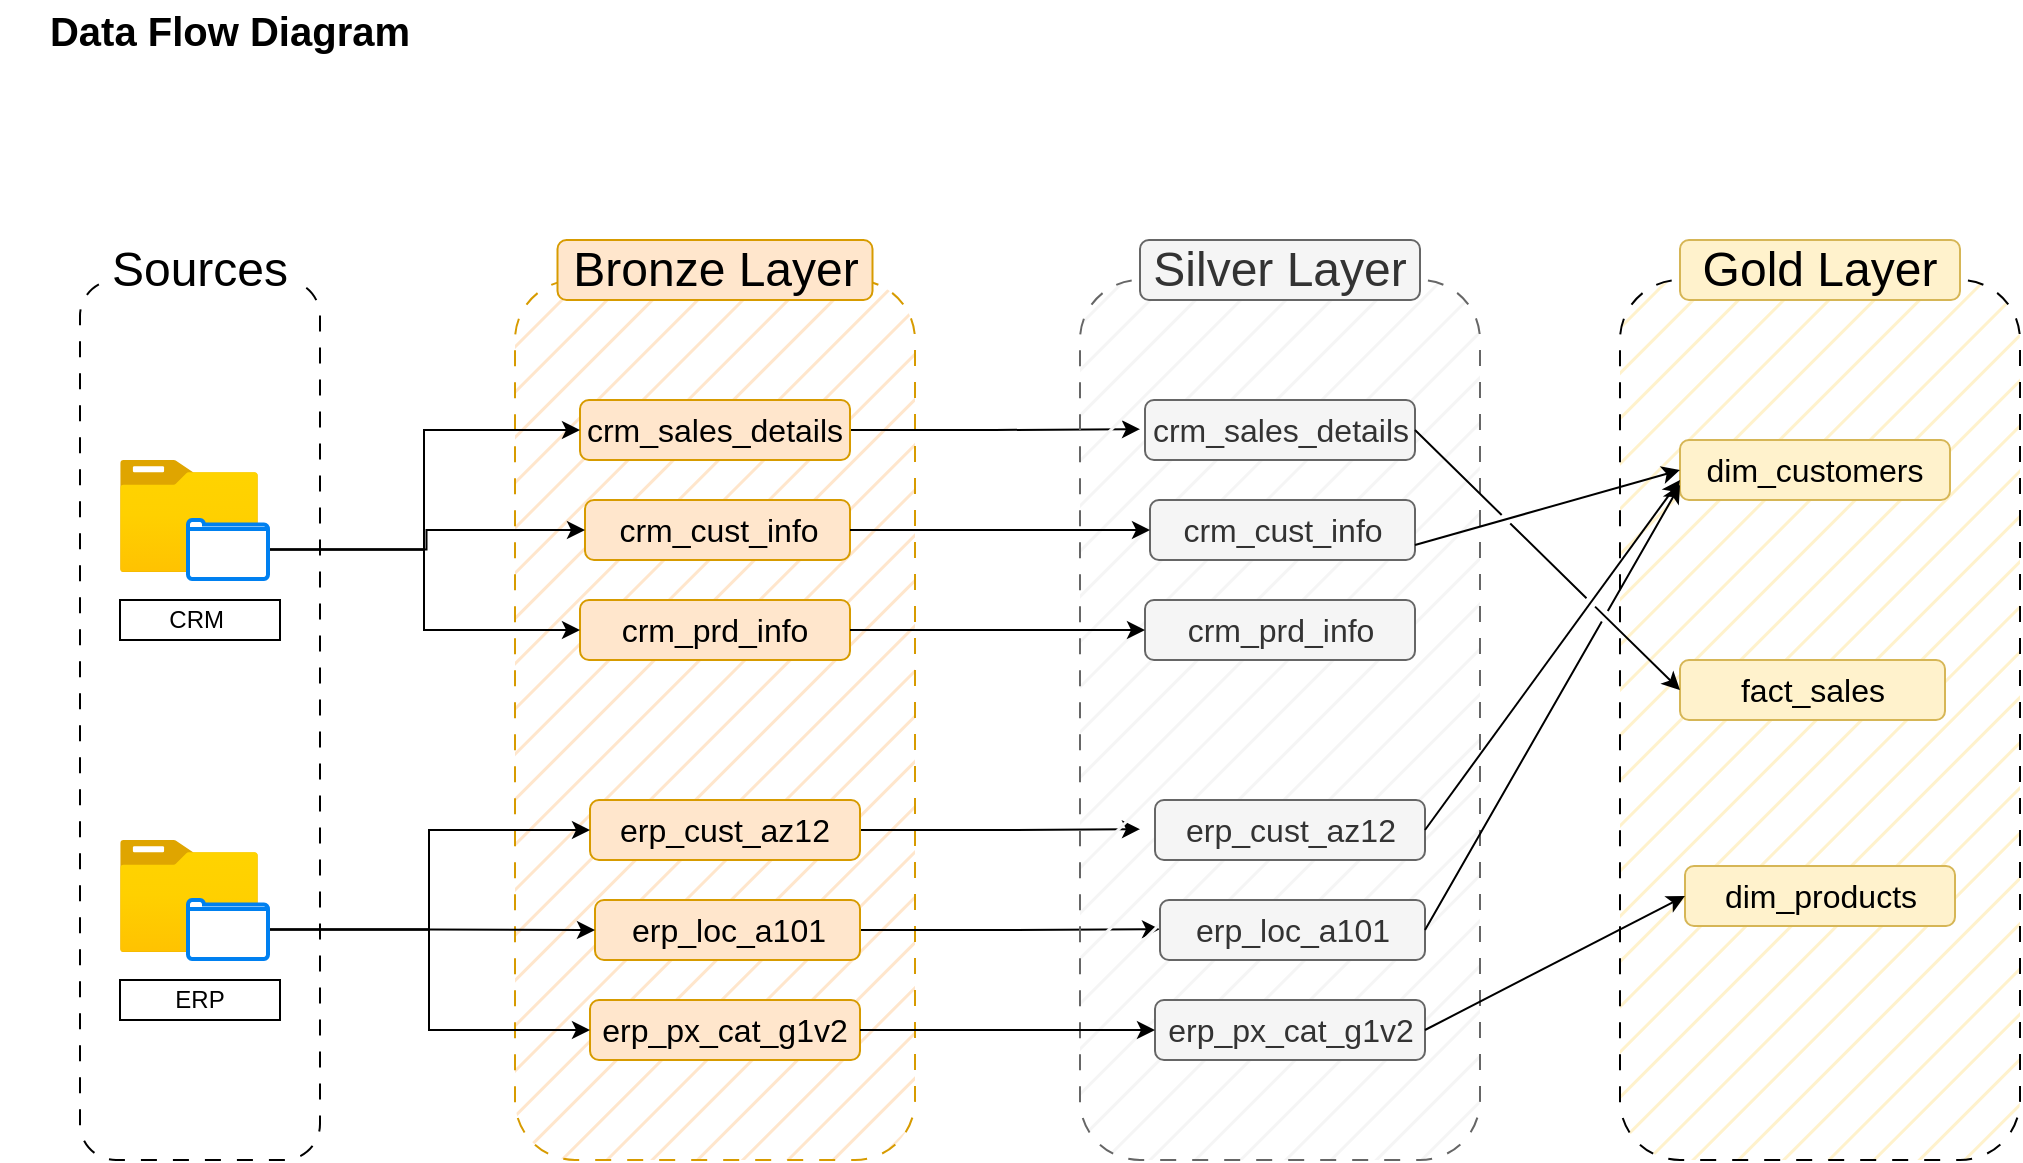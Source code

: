 <mxfile version="27.0.9">
  <diagram name="Page-1" id="P6DhZqy2kRD_kRacuFlR">
    <mxGraphModel dx="1042" dy="626" grid="1" gridSize="10" guides="1" tooltips="1" connect="1" arrows="1" fold="1" page="1" pageScale="1" pageWidth="850" pageHeight="1100" math="0" shadow="0">
      <root>
        <mxCell id="0" />
        <mxCell id="1" parent="0" />
        <mxCell id="BMBTzEoPHNOzFxcBOX1F-1" value="" style="rounded=1;whiteSpace=wrap;html=1;dashed=1;dashPattern=8 8;fillColor=none;strokeColor=default;" parent="1" vertex="1">
          <mxGeometry x="90" y="190" width="120" height="440" as="geometry" />
        </mxCell>
        <mxCell id="BMBTzEoPHNOzFxcBOX1F-2" value="&lt;font style=&quot;font-size: 24px;&quot;&gt;Sources&lt;/font&gt;" style="rounded=0;whiteSpace=wrap;html=1;strokeColor=none;" parent="1" vertex="1">
          <mxGeometry x="100" y="170" width="100" height="30" as="geometry" />
        </mxCell>
        <mxCell id="BMBTzEoPHNOzFxcBOX1F-4" value="" style="rounded=1;whiteSpace=wrap;html=1;dashed=1;dashPattern=8 8;fillStyle=hatch;fillColor=#ffe6cc;strokeColor=#d79b00;" parent="1" vertex="1">
          <mxGeometry x="307.5" y="190" width="200" height="440" as="geometry" />
        </mxCell>
        <mxCell id="BMBTzEoPHNOzFxcBOX1F-14" value="&lt;font style=&quot;font-size: 24px;&quot;&gt;Bronze Layer&lt;/font&gt;" style="rounded=1;whiteSpace=wrap;html=1;fillColor=#ffe6cc;strokeColor=#d79b00;" parent="1" vertex="1">
          <mxGeometry x="328.75" y="170" width="157.5" height="30" as="geometry" />
        </mxCell>
        <mxCell id="BMBTzEoPHNOzFxcBOX1F-22" value="" style="group" parent="1" vertex="1" connectable="0">
          <mxGeometry x="340" y="250" width="135" height="130" as="geometry" />
        </mxCell>
        <mxCell id="71rNTjuoHDlQVjUPBWCz-12" style="edgeStyle=orthogonalEdgeStyle;rounded=0;orthogonalLoop=1;jettySize=auto;html=1;exitX=1;exitY=0.5;exitDx=0;exitDy=0;" parent="BMBTzEoPHNOzFxcBOX1F-22" source="BMBTzEoPHNOzFxcBOX1F-16" edge="1">
          <mxGeometry relative="1" as="geometry">
            <mxPoint x="280" y="14.571" as="targetPoint" />
          </mxGeometry>
        </mxCell>
        <mxCell id="BMBTzEoPHNOzFxcBOX1F-16" value="&lt;font style=&quot;font-size: 16px;&quot;&gt;crm_sales_details&lt;/font&gt;" style="rounded=1;whiteSpace=wrap;html=1;fillColor=#ffe6cc;strokeColor=#d79b00;" parent="BMBTzEoPHNOzFxcBOX1F-22" vertex="1">
          <mxGeometry width="135" height="30" as="geometry" />
        </mxCell>
        <mxCell id="BMBTzEoPHNOzFxcBOX1F-19" value="&lt;font style=&quot;font-size: 16px;&quot;&gt;crm_cust_info&lt;/font&gt;" style="rounded=1;whiteSpace=wrap;html=1;fillColor=#ffe6cc;strokeColor=#d79b00;" parent="BMBTzEoPHNOzFxcBOX1F-22" vertex="1">
          <mxGeometry x="2.5" y="50" width="132.5" height="30" as="geometry" />
        </mxCell>
        <mxCell id="BMBTzEoPHNOzFxcBOX1F-20" value="&lt;font style=&quot;font-size: 16px;&quot;&gt;crm_prd_info&lt;/font&gt;" style="rounded=1;whiteSpace=wrap;html=1;fillColor=#ffe6cc;strokeColor=#d79b00;" parent="BMBTzEoPHNOzFxcBOX1F-22" vertex="1">
          <mxGeometry y="100" width="135" height="30" as="geometry" />
        </mxCell>
        <mxCell id="BMBTzEoPHNOzFxcBOX1F-24" value="" style="group" parent="1" vertex="1" connectable="0">
          <mxGeometry x="345" y="450" width="135" height="130" as="geometry" />
        </mxCell>
        <mxCell id="71rNTjuoHDlQVjUPBWCz-15" style="edgeStyle=orthogonalEdgeStyle;rounded=0;orthogonalLoop=1;jettySize=auto;html=1;exitX=1;exitY=0.5;exitDx=0;exitDy=0;" parent="BMBTzEoPHNOzFxcBOX1F-24" source="BMBTzEoPHNOzFxcBOX1F-25" edge="1">
          <mxGeometry relative="1" as="geometry">
            <mxPoint x="275" y="14.571" as="targetPoint" />
          </mxGeometry>
        </mxCell>
        <mxCell id="BMBTzEoPHNOzFxcBOX1F-25" value="&lt;span style=&quot;font-size: 16px;&quot;&gt;erp_cust_az12&lt;/span&gt;" style="rounded=1;whiteSpace=wrap;html=1;fillColor=#ffe6cc;strokeColor=#d79b00;" parent="BMBTzEoPHNOzFxcBOX1F-24" vertex="1">
          <mxGeometry width="135" height="30" as="geometry" />
        </mxCell>
        <mxCell id="71rNTjuoHDlQVjUPBWCz-16" style="edgeStyle=orthogonalEdgeStyle;rounded=0;orthogonalLoop=1;jettySize=auto;html=1;exitX=1;exitY=0.5;exitDx=0;exitDy=0;" parent="BMBTzEoPHNOzFxcBOX1F-24" source="BMBTzEoPHNOzFxcBOX1F-26" edge="1">
          <mxGeometry relative="1" as="geometry">
            <mxPoint x="285" y="64.571" as="targetPoint" />
          </mxGeometry>
        </mxCell>
        <mxCell id="BMBTzEoPHNOzFxcBOX1F-26" value="&lt;span style=&quot;font-size: 16px;&quot;&gt;erp_loc_a101&lt;/span&gt;" style="rounded=1;whiteSpace=wrap;html=1;fillColor=#ffe6cc;strokeColor=#d79b00;" parent="BMBTzEoPHNOzFxcBOX1F-24" vertex="1">
          <mxGeometry x="2.5" y="50" width="132.5" height="30" as="geometry" />
        </mxCell>
        <mxCell id="BMBTzEoPHNOzFxcBOX1F-27" value="&lt;span style=&quot;font-size: 16px;&quot;&gt;erp_px_cat_g1v2&lt;/span&gt;" style="rounded=1;whiteSpace=wrap;html=1;fillColor=#ffe6cc;strokeColor=#d79b00;" parent="BMBTzEoPHNOzFxcBOX1F-24" vertex="1">
          <mxGeometry y="100" width="135" height="30" as="geometry" />
        </mxCell>
        <mxCell id="BMBTzEoPHNOzFxcBOX1F-3" value="" style="image;aspect=fixed;html=1;points=[];align=center;fontSize=12;image=img/lib/azure2/general/Folder_Blank.svg;container=0;" parent="1" vertex="1">
          <mxGeometry x="110" y="280" width="69" height="56.0" as="geometry" />
        </mxCell>
        <mxCell id="BMBTzEoPHNOzFxcBOX1F-29" style="edgeStyle=orthogonalEdgeStyle;rounded=0;orthogonalLoop=1;jettySize=auto;html=1;" parent="1" source="BMBTzEoPHNOzFxcBOX1F-7" target="BMBTzEoPHNOzFxcBOX1F-19" edge="1">
          <mxGeometry relative="1" as="geometry" />
        </mxCell>
        <mxCell id="BMBTzEoPHNOzFxcBOX1F-30" style="edgeStyle=orthogonalEdgeStyle;rounded=0;orthogonalLoop=1;jettySize=auto;html=1;entryX=0;entryY=0.5;entryDx=0;entryDy=0;" parent="1" source="BMBTzEoPHNOzFxcBOX1F-7" target="BMBTzEoPHNOzFxcBOX1F-16" edge="1">
          <mxGeometry relative="1" as="geometry" />
        </mxCell>
        <mxCell id="BMBTzEoPHNOzFxcBOX1F-31" style="edgeStyle=orthogonalEdgeStyle;rounded=0;orthogonalLoop=1;jettySize=auto;html=1;entryX=0;entryY=0.5;entryDx=0;entryDy=0;" parent="1" source="BMBTzEoPHNOzFxcBOX1F-7" target="BMBTzEoPHNOzFxcBOX1F-20" edge="1">
          <mxGeometry relative="1" as="geometry" />
        </mxCell>
        <mxCell id="BMBTzEoPHNOzFxcBOX1F-7" value="" style="html=1;verticalLabelPosition=bottom;align=center;labelBackgroundColor=#ffffff;verticalAlign=top;strokeWidth=2;strokeColor=#0080F0;shadow=0;dashed=0;shape=mxgraph.ios7.icons.folder;container=0;" parent="1" vertex="1">
          <mxGeometry x="144" y="310" width="40" height="29.5" as="geometry" />
        </mxCell>
        <mxCell id="BMBTzEoPHNOzFxcBOX1F-10" value="CRM&amp;nbsp;" style="rounded=0;whiteSpace=wrap;html=1;container=0;" parent="1" vertex="1">
          <mxGeometry x="110" y="350" width="80" height="20" as="geometry" />
        </mxCell>
        <mxCell id="BMBTzEoPHNOzFxcBOX1F-8" value="" style="image;aspect=fixed;html=1;points=[];align=center;fontSize=12;image=img/lib/azure2/general/Folder_Blank.svg;" parent="1" vertex="1">
          <mxGeometry x="110" y="470" width="69" height="56.0" as="geometry" />
        </mxCell>
        <mxCell id="BMBTzEoPHNOzFxcBOX1F-32" style="edgeStyle=orthogonalEdgeStyle;rounded=0;orthogonalLoop=1;jettySize=auto;html=1;entryX=0;entryY=0.5;entryDx=0;entryDy=0;" parent="1" source="BMBTzEoPHNOzFxcBOX1F-9" target="BMBTzEoPHNOzFxcBOX1F-26" edge="1">
          <mxGeometry relative="1" as="geometry" />
        </mxCell>
        <mxCell id="BMBTzEoPHNOzFxcBOX1F-33" style="edgeStyle=orthogonalEdgeStyle;rounded=0;orthogonalLoop=1;jettySize=auto;html=1;entryX=0;entryY=0.5;entryDx=0;entryDy=0;" parent="1" source="BMBTzEoPHNOzFxcBOX1F-9" target="BMBTzEoPHNOzFxcBOX1F-25" edge="1">
          <mxGeometry relative="1" as="geometry" />
        </mxCell>
        <mxCell id="BMBTzEoPHNOzFxcBOX1F-34" style="edgeStyle=orthogonalEdgeStyle;rounded=0;orthogonalLoop=1;jettySize=auto;html=1;entryX=0;entryY=0.5;entryDx=0;entryDy=0;" parent="1" source="BMBTzEoPHNOzFxcBOX1F-9" target="BMBTzEoPHNOzFxcBOX1F-27" edge="1">
          <mxGeometry relative="1" as="geometry" />
        </mxCell>
        <mxCell id="BMBTzEoPHNOzFxcBOX1F-9" value="" style="html=1;verticalLabelPosition=bottom;align=center;labelBackgroundColor=#ffffff;verticalAlign=top;strokeWidth=2;strokeColor=#0080F0;shadow=0;dashed=0;shape=mxgraph.ios7.icons.folder;" parent="1" vertex="1">
          <mxGeometry x="144" y="500" width="40" height="29.5" as="geometry" />
        </mxCell>
        <mxCell id="BMBTzEoPHNOzFxcBOX1F-13" value="ERP" style="rounded=0;whiteSpace=wrap;html=1;" parent="1" vertex="1">
          <mxGeometry x="110" y="540" width="80" height="20" as="geometry" />
        </mxCell>
        <mxCell id="71rNTjuoHDlQVjUPBWCz-1" value="" style="rounded=1;whiteSpace=wrap;html=1;dashed=1;dashPattern=8 8;fillStyle=hatch;fillColor=#f5f5f5;strokeColor=#666666;fontColor=#333333;movable=0;resizable=0;rotatable=0;deletable=0;editable=0;locked=1;connectable=0;" parent="1" vertex="1">
          <mxGeometry x="590" y="190" width="200" height="440" as="geometry" />
        </mxCell>
        <mxCell id="71rNTjuoHDlQVjUPBWCz-2" value="&lt;span style=&quot;font-size: 24px;&quot;&gt;Silver Layer&lt;/span&gt;" style="rounded=1;whiteSpace=wrap;html=1;fillColor=#f5f5f5;strokeColor=#666666;fontColor=#333333;" parent="1" vertex="1">
          <mxGeometry x="620" y="170" width="140" height="30" as="geometry" />
        </mxCell>
        <mxCell id="71rNTjuoHDlQVjUPBWCz-3" value="" style="group;fillColor=none;fontColor=#333333;strokeColor=none;" parent="1" vertex="1" connectable="0">
          <mxGeometry x="622.5" y="250" width="135" height="130" as="geometry" />
        </mxCell>
        <mxCell id="71rNTjuoHDlQVjUPBWCz-4" value="&lt;font style=&quot;font-size: 16px;&quot;&gt;crm_sales_details&lt;/font&gt;" style="rounded=1;whiteSpace=wrap;html=1;fillColor=#f5f5f5;strokeColor=#666666;fontColor=#333333;" parent="71rNTjuoHDlQVjUPBWCz-3" vertex="1">
          <mxGeometry width="135" height="30" as="geometry" />
        </mxCell>
        <mxCell id="71rNTjuoHDlQVjUPBWCz-5" value="&lt;font style=&quot;font-size: 16px;&quot;&gt;crm_cust_info&lt;/font&gt;" style="rounded=1;whiteSpace=wrap;html=1;fillColor=#f5f5f5;strokeColor=#666666;fontColor=#333333;" parent="71rNTjuoHDlQVjUPBWCz-3" vertex="1">
          <mxGeometry x="2.5" y="50" width="132.5" height="30" as="geometry" />
        </mxCell>
        <mxCell id="71rNTjuoHDlQVjUPBWCz-6" value="&lt;font style=&quot;font-size: 16px;&quot;&gt;crm_prd_info&lt;/font&gt;" style="rounded=1;whiteSpace=wrap;html=1;fillColor=#f5f5f5;strokeColor=#666666;fontColor=#333333;" parent="71rNTjuoHDlQVjUPBWCz-3" vertex="1">
          <mxGeometry y="100" width="135" height="30" as="geometry" />
        </mxCell>
        <mxCell id="71rNTjuoHDlQVjUPBWCz-7" value="" style="group;fillColor=none;fontColor=#333333;strokeColor=none;" parent="1" vertex="1" connectable="0">
          <mxGeometry x="627.5" y="450" width="135" height="130" as="geometry" />
        </mxCell>
        <mxCell id="71rNTjuoHDlQVjUPBWCz-8" value="&lt;span style=&quot;font-size: 16px;&quot;&gt;erp_cust_az12&lt;/span&gt;" style="rounded=1;whiteSpace=wrap;html=1;fillColor=#f5f5f5;strokeColor=#666666;fontColor=#333333;" parent="71rNTjuoHDlQVjUPBWCz-7" vertex="1">
          <mxGeometry width="135" height="30" as="geometry" />
        </mxCell>
        <mxCell id="71rNTjuoHDlQVjUPBWCz-9" value="&lt;span style=&quot;font-size: 16px;&quot;&gt;erp_loc_a101&lt;/span&gt;" style="rounded=1;whiteSpace=wrap;html=1;fillColor=#f5f5f5;strokeColor=#666666;fontColor=#333333;" parent="71rNTjuoHDlQVjUPBWCz-7" vertex="1">
          <mxGeometry x="2.5" y="50" width="132.5" height="30" as="geometry" />
        </mxCell>
        <mxCell id="71rNTjuoHDlQVjUPBWCz-10" value="&lt;span style=&quot;font-size: 16px;&quot;&gt;erp_px_cat_g1v2&lt;/span&gt;" style="rounded=1;whiteSpace=wrap;html=1;fillColor=#f5f5f5;strokeColor=#666666;fontColor=#333333;" parent="71rNTjuoHDlQVjUPBWCz-7" vertex="1">
          <mxGeometry y="100" width="135" height="30" as="geometry" />
        </mxCell>
        <mxCell id="71rNTjuoHDlQVjUPBWCz-11" style="edgeStyle=orthogonalEdgeStyle;rounded=0;orthogonalLoop=1;jettySize=auto;html=1;exitX=0.5;exitY=1;exitDx=0;exitDy=0;fillColor=#f5f5f5;strokeColor=#666666;" parent="1" source="71rNTjuoHDlQVjUPBWCz-2" target="71rNTjuoHDlQVjUPBWCz-2" edge="1">
          <mxGeometry relative="1" as="geometry" />
        </mxCell>
        <mxCell id="71rNTjuoHDlQVjUPBWCz-13" style="edgeStyle=orthogonalEdgeStyle;rounded=0;orthogonalLoop=1;jettySize=auto;html=1;exitX=1;exitY=0.5;exitDx=0;exitDy=0;entryX=0;entryY=0.5;entryDx=0;entryDy=0;" parent="1" source="BMBTzEoPHNOzFxcBOX1F-19" target="71rNTjuoHDlQVjUPBWCz-5" edge="1">
          <mxGeometry relative="1" as="geometry" />
        </mxCell>
        <mxCell id="71rNTjuoHDlQVjUPBWCz-14" style="edgeStyle=orthogonalEdgeStyle;rounded=0;orthogonalLoop=1;jettySize=auto;html=1;exitX=1;exitY=0.5;exitDx=0;exitDy=0;entryX=0;entryY=0.5;entryDx=0;entryDy=0;" parent="1" source="BMBTzEoPHNOzFxcBOX1F-20" target="71rNTjuoHDlQVjUPBWCz-6" edge="1">
          <mxGeometry relative="1" as="geometry" />
        </mxCell>
        <mxCell id="mrj07jdcsya_X6PDZBdi-1" value="" style="rounded=1;whiteSpace=wrap;html=1;dashed=1;dashPattern=8 8;fillStyle=hatch;fillColor=#fff2cc;strokeColor=default;movable=1;resizable=1;rotatable=1;deletable=1;editable=1;locked=0;connectable=1;" vertex="1" parent="1">
          <mxGeometry x="860" y="190" width="200" height="440" as="geometry" />
        </mxCell>
        <mxCell id="71rNTjuoHDlQVjUPBWCz-17" style="edgeStyle=orthogonalEdgeStyle;rounded=0;orthogonalLoop=1;jettySize=auto;html=1;exitX=1;exitY=0.5;exitDx=0;exitDy=0;entryX=0;entryY=0.5;entryDx=0;entryDy=0;" parent="1" source="BMBTzEoPHNOzFxcBOX1F-27" target="71rNTjuoHDlQVjUPBWCz-10" edge="1">
          <mxGeometry relative="1" as="geometry" />
        </mxCell>
        <mxCell id="mrj07jdcsya_X6PDZBdi-2" value="&lt;span style=&quot;font-size: 24px;&quot;&gt;Gold Layer&lt;/span&gt;" style="rounded=1;whiteSpace=wrap;html=1;fillColor=#fff2cc;strokeColor=#d6b656;" vertex="1" parent="1">
          <mxGeometry x="890" y="170" width="140" height="30" as="geometry" />
        </mxCell>
        <mxCell id="mrj07jdcsya_X6PDZBdi-3" value="" style="group;fillColor=none;strokeColor=none;" vertex="1" connectable="0" parent="1">
          <mxGeometry x="890" y="290" width="135" height="130" as="geometry" />
        </mxCell>
        <mxCell id="mrj07jdcsya_X6PDZBdi-5" value="&lt;span style=&quot;font-size: 16px;&quot;&gt;fact_sales&lt;/span&gt;" style="rounded=1;whiteSpace=wrap;html=1;fillColor=#fff2cc;strokeColor=#d6b656;" vertex="1" parent="mrj07jdcsya_X6PDZBdi-3">
          <mxGeometry y="90" width="132.5" height="30" as="geometry" />
        </mxCell>
        <mxCell id="mrj07jdcsya_X6PDZBdi-11" style="edgeStyle=orthogonalEdgeStyle;rounded=0;orthogonalLoop=1;jettySize=auto;html=1;exitX=0.5;exitY=1;exitDx=0;exitDy=0;fillColor=#fff2cc;strokeColor=#d6b656;" edge="1" parent="1" source="mrj07jdcsya_X6PDZBdi-2" target="mrj07jdcsya_X6PDZBdi-2">
          <mxGeometry relative="1" as="geometry" />
        </mxCell>
        <mxCell id="mrj07jdcsya_X6PDZBdi-6" value="&lt;span style=&quot;font-size: 16px;&quot;&gt;dim_products&lt;/span&gt;" style="rounded=1;whiteSpace=wrap;html=1;fillColor=#fff2cc;strokeColor=#d6b656;" vertex="1" parent="1">
          <mxGeometry x="892.5" y="483" width="135" height="30" as="geometry" />
        </mxCell>
        <mxCell id="mrj07jdcsya_X6PDZBdi-4" value="&lt;span style=&quot;font-size: 16px;&quot;&gt;dim_customers&lt;/span&gt;" style="rounded=1;whiteSpace=wrap;html=1;fillColor=#fff2cc;strokeColor=#d6b656;" vertex="1" parent="1">
          <mxGeometry x="890" y="270" width="135" height="30" as="geometry" />
        </mxCell>
        <mxCell id="mrj07jdcsya_X6PDZBdi-13" value="" style="endArrow=classic;html=1;rounded=0;exitX=1;exitY=0.5;exitDx=0;exitDy=0;jumpStyle=gap;" edge="1" parent="1" source="71rNTjuoHDlQVjUPBWCz-8">
          <mxGeometry width="50" height="50" relative="1" as="geometry">
            <mxPoint x="720" y="490" as="sourcePoint" />
            <mxPoint x="890" y="290" as="targetPoint" />
          </mxGeometry>
        </mxCell>
        <mxCell id="mrj07jdcsya_X6PDZBdi-14" value="" style="endArrow=classic;html=1;rounded=0;exitX=1;exitY=0.75;exitDx=0;exitDy=0;entryX=0;entryY=0.5;entryDx=0;entryDy=0;jumpStyle=gap;" edge="1" parent="1" source="71rNTjuoHDlQVjUPBWCz-5" target="mrj07jdcsya_X6PDZBdi-4">
          <mxGeometry width="50" height="50" relative="1" as="geometry">
            <mxPoint x="780" y="330" as="sourcePoint" />
            <mxPoint x="830" y="280" as="targetPoint" />
          </mxGeometry>
        </mxCell>
        <mxCell id="mrj07jdcsya_X6PDZBdi-16" value="" style="endArrow=classic;html=1;rounded=0;exitX=1;exitY=0.5;exitDx=0;exitDy=0;entryX=0;entryY=0.5;entryDx=0;entryDy=0;jumpStyle=gap;" edge="1" parent="1" source="71rNTjuoHDlQVjUPBWCz-4" target="mrj07jdcsya_X6PDZBdi-5">
          <mxGeometry width="50" height="50" relative="1" as="geometry">
            <mxPoint x="720" y="490" as="sourcePoint" />
            <mxPoint x="770" y="440" as="targetPoint" />
          </mxGeometry>
        </mxCell>
        <mxCell id="mrj07jdcsya_X6PDZBdi-17" value="" style="endArrow=classic;html=1;rounded=0;exitX=1;exitY=0.5;exitDx=0;exitDy=0;entryX=0;entryY=0.5;entryDx=0;entryDy=0;jumpStyle=gap;" edge="1" parent="1" source="71rNTjuoHDlQVjUPBWCz-10" target="mrj07jdcsya_X6PDZBdi-6">
          <mxGeometry width="50" height="50" relative="1" as="geometry">
            <mxPoint x="720" y="490" as="sourcePoint" />
            <mxPoint x="770" y="440" as="targetPoint" />
          </mxGeometry>
        </mxCell>
        <mxCell id="mrj07jdcsya_X6PDZBdi-18" value="" style="endArrow=classic;html=1;rounded=0;exitX=1;exitY=0.5;exitDx=0;exitDy=0;entryX=0;entryY=0.75;entryDx=0;entryDy=0;jumpStyle=gap;" edge="1" parent="1" source="71rNTjuoHDlQVjUPBWCz-9" target="mrj07jdcsya_X6PDZBdi-4">
          <mxGeometry width="50" height="50" relative="1" as="geometry">
            <mxPoint x="740" y="510" as="sourcePoint" />
            <mxPoint x="790" y="460" as="targetPoint" />
          </mxGeometry>
        </mxCell>
        <mxCell id="mrj07jdcsya_X6PDZBdi-19" value="&lt;b&gt;Data Flow Diagram&lt;/b&gt;" style="text;strokeColor=none;align=center;fillColor=none;html=1;verticalAlign=middle;whiteSpace=wrap;rounded=0;fontSize=20;" vertex="1" parent="1">
          <mxGeometry x="50" y="50" width="230" height="30" as="geometry" />
        </mxCell>
      </root>
    </mxGraphModel>
  </diagram>
</mxfile>
